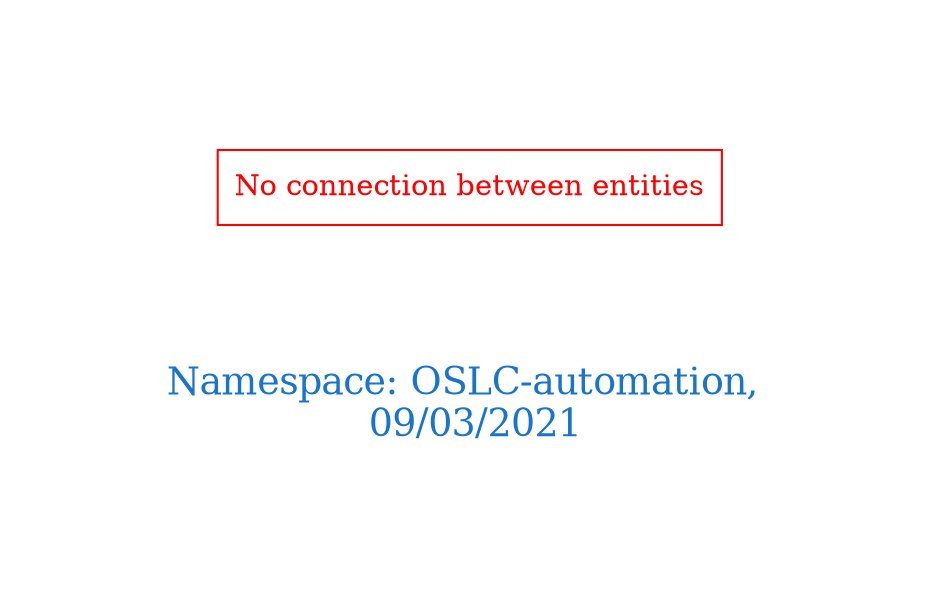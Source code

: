 digraph OGIT_ontology {
 graph [ rankdir= LR,pad=1 
fontsize = 18,
fontcolor= dodgerblue3,label = "\n\n\nNamespace: OSLC-automation, \n 09/03/2021"];
node[shape=polygon];
edge [  color="gray81"];

"No connection between entities" [fontcolor = "red",color="red", shape="polygon"]
}
